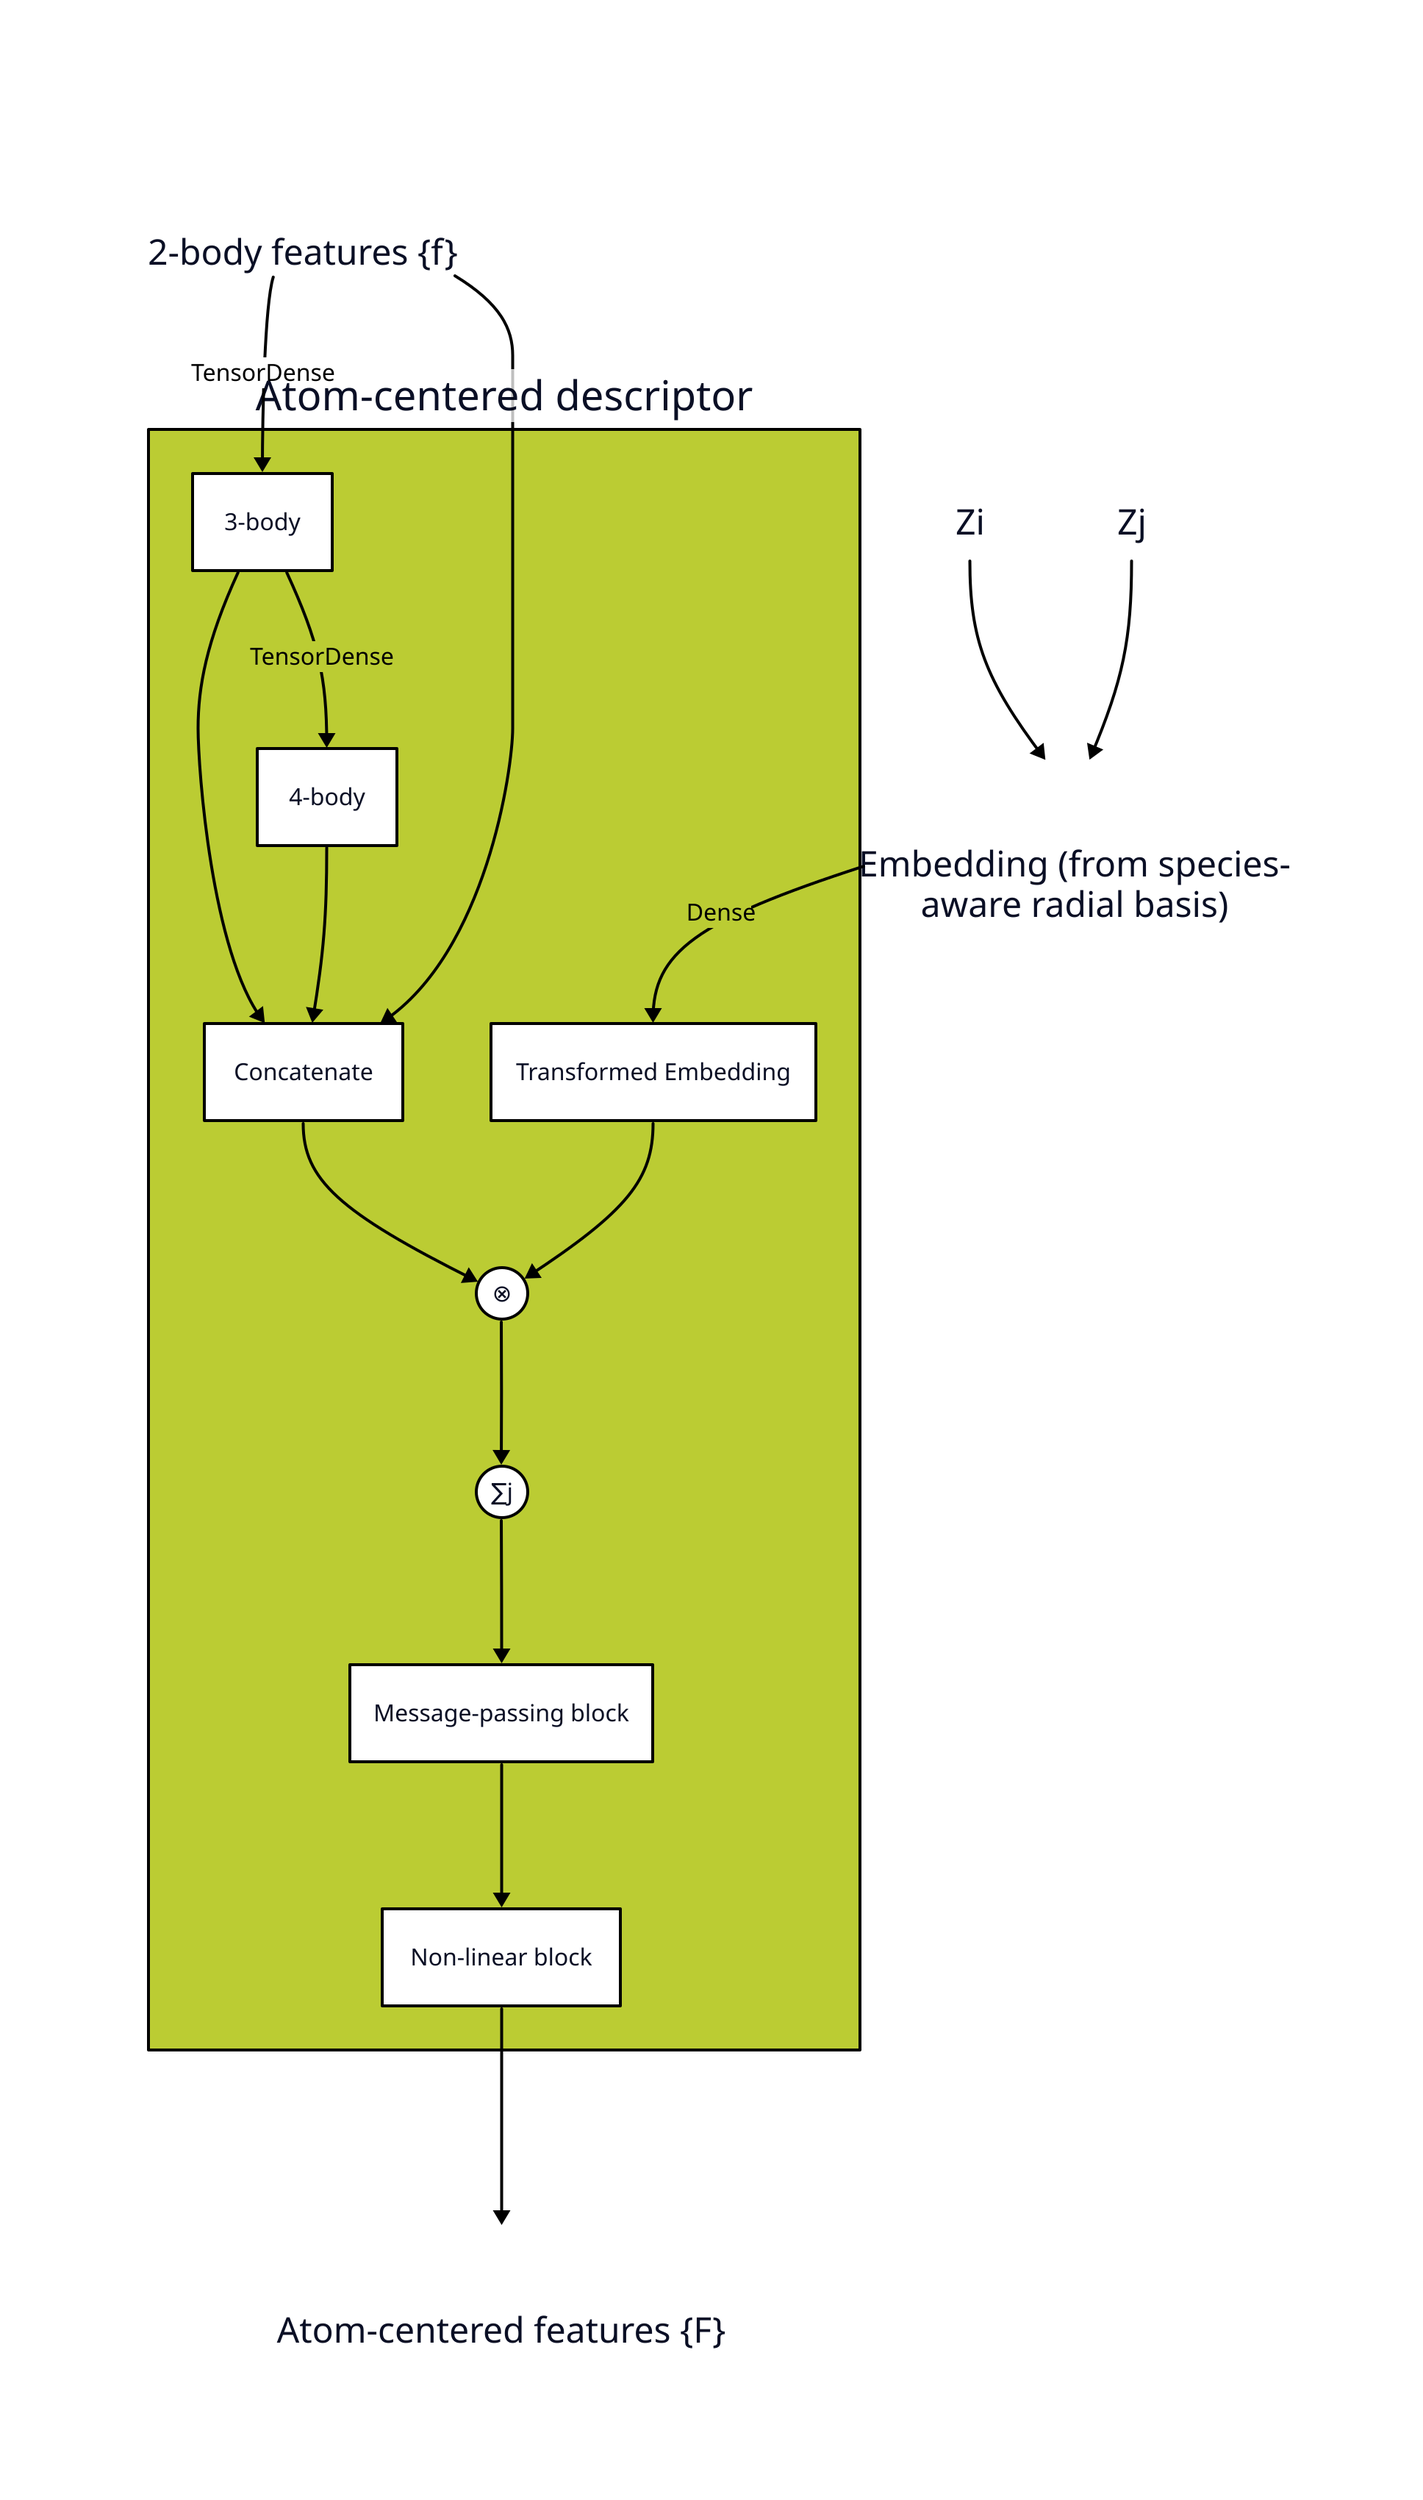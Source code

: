 zi: Zi {class: empty}
zj: Zj {class: empty}
sarb_emb: Embedding (from species-\naware radial basis) {class: empty;label.near: top-center}
f: "2-body features \{f\}" {class: empty;}#label.near: outside-top-center}
acf: "Atom-centered features \{F\}" {class: empty; label.near: outside-top-center}

ac: Atom-centered descriptor {
    class: ac
    3b: 3-body {class: in_module}
    4b: 4-body {class: in_module}
    3b -> 4b: TensorDense {style: {stroke: "#000000"; font-color: black}}
    c: Concatenate  {class: in_module}
    3b -> c: {style: {stroke: "#000000"; font-color: black}}
    4b -> c: {style: {stroke: "#000000"; font-color: black}}
    transformed_embedding: Transformed Embedding {class: in_module}
    p1: ⊗ {class: operator}
    c -> p1: {style: {stroke: "#000000"; font-color: black}}
    transformed_embedding -> p1: {style: {stroke: "#000000"; font-color: black}}
    sum_j: ∑j {class: operator}
    p1 -> sum_j: {style: {stroke: "#000000"; font-color: black}}
    mp_block:  Message-passing block {
        class: in_module
        # direction: right
        # sa: Self-attention {class: in_module}
        # mpln: Layer norm{class: in_module}
        # sa -> mpln: {style: {stroke: "#000000"; font-color: black}}
        # mpln -> sa: x number of message-passing steps {style: {stroke: "#000000"; font-color: black}}
    }
    # sum_j -> mp_block.sa: {style: {stroke: "#000000"; font-color: black}}
    sum_j -> mp_block: {style: {stroke: "#000000"; font-color: black}}
    nl_block: Non-linear block {
        class: in_module
        # nld1: Dense {class: in_module}
        # nld2: Dense {class: in_module}
        # nlln: Layer Norm {class: in_module}
        # nlma: Mish Activation {class: in_module}
        # nld1 -> nlln -> nlma -> nld2: {style: {stroke: "#000000"; font-color: black}}
        # nlrescon: ⊕ {class: operator}
        # nld2 -> nlrescon: {style: {stroke: "#000000"; font-color: black}}
    }
    mp_block -> nl_block: {style: {stroke: "#000000"; font-color: black}}
    # transformed_embedding -> nl_block: Residual connection {style: {stroke: "#000000"; font-color: black}}
    # mp_block.mpln -> nl_block.nld1: {style: {stroke: "#000000"; font-color: black}}
    # transformed_embedding -> nl_block.nlrescon: Residual connection {style: {stroke: "#000000"; font-color: black}}
}

zi -> sarb_emb: {style: {stroke: "#000000"; font-color: black}}
zj -> sarb_emb: {style: {stroke: "#000000"; font-color: black}}
f -> ac.3b: TensorDense {style: {stroke: "#000000"; font-color: black}}
f -> ac.c: {style: {stroke: "#000000"; font-color: black}}
sarb_emb -> ac.transformed_embedding: Dense {style: {stroke: "#000000"; font-color: black}}
# ac.nl_block.nlrescon -> acf: {style: {stroke: "#000000"; font-color: black}}
ac.nl_block -> acf: {style: {stroke: "#000000"; font-color: black}}

classes: {
    operator: {shape: circle
               width: 35
               height: 35
               style: {fill: "#FFFFFF"
                       stroke: "#000000"
                    #    font: mono
                      }
    }
    empty: {
            # label: ""
            width: 50
            height: 50
            style: {
                fill: transparent
                stroke: transparent
                font-size: 24
            }
    }
    sarb: {
        style: {
            fill: "#44BB99"
            stroke: "#000000"
        }
    }
    in_module: {
        style: {
            fill: "#FFFFFF"
            stroke: "#000000"
            # opacity: 0.5
        }
    }
    ac: {
        style: {
            fill: "#BBCC33"
            stroke: "#000000"
        }
    }
    bc: {
        style: {
            fill: "#EEDD88"
            stroke: "#000000"
        }
    }
    rd: {
        style: {
            fill: "#EE8866"
            stroke: "#000000"
        }
    }
    ro: {
        style: {
            fill: "#FFAABB"
            stroke: "#000000"
        }
    }
    outs: {
        style: {
            fill: "#DDDDDD"
            stroke: "#000000"
            multiple: true
        }
    }
    input : {
        # label: ""
        width: 50
        height: 50
        style: {
            fill: "#99DDFF"
            stroke: "#000000"
            multiple: true
        }
    }
}

vars: {
    d2-config: {
      layout-engine: elk
    #   theme-id: 101
    }
}